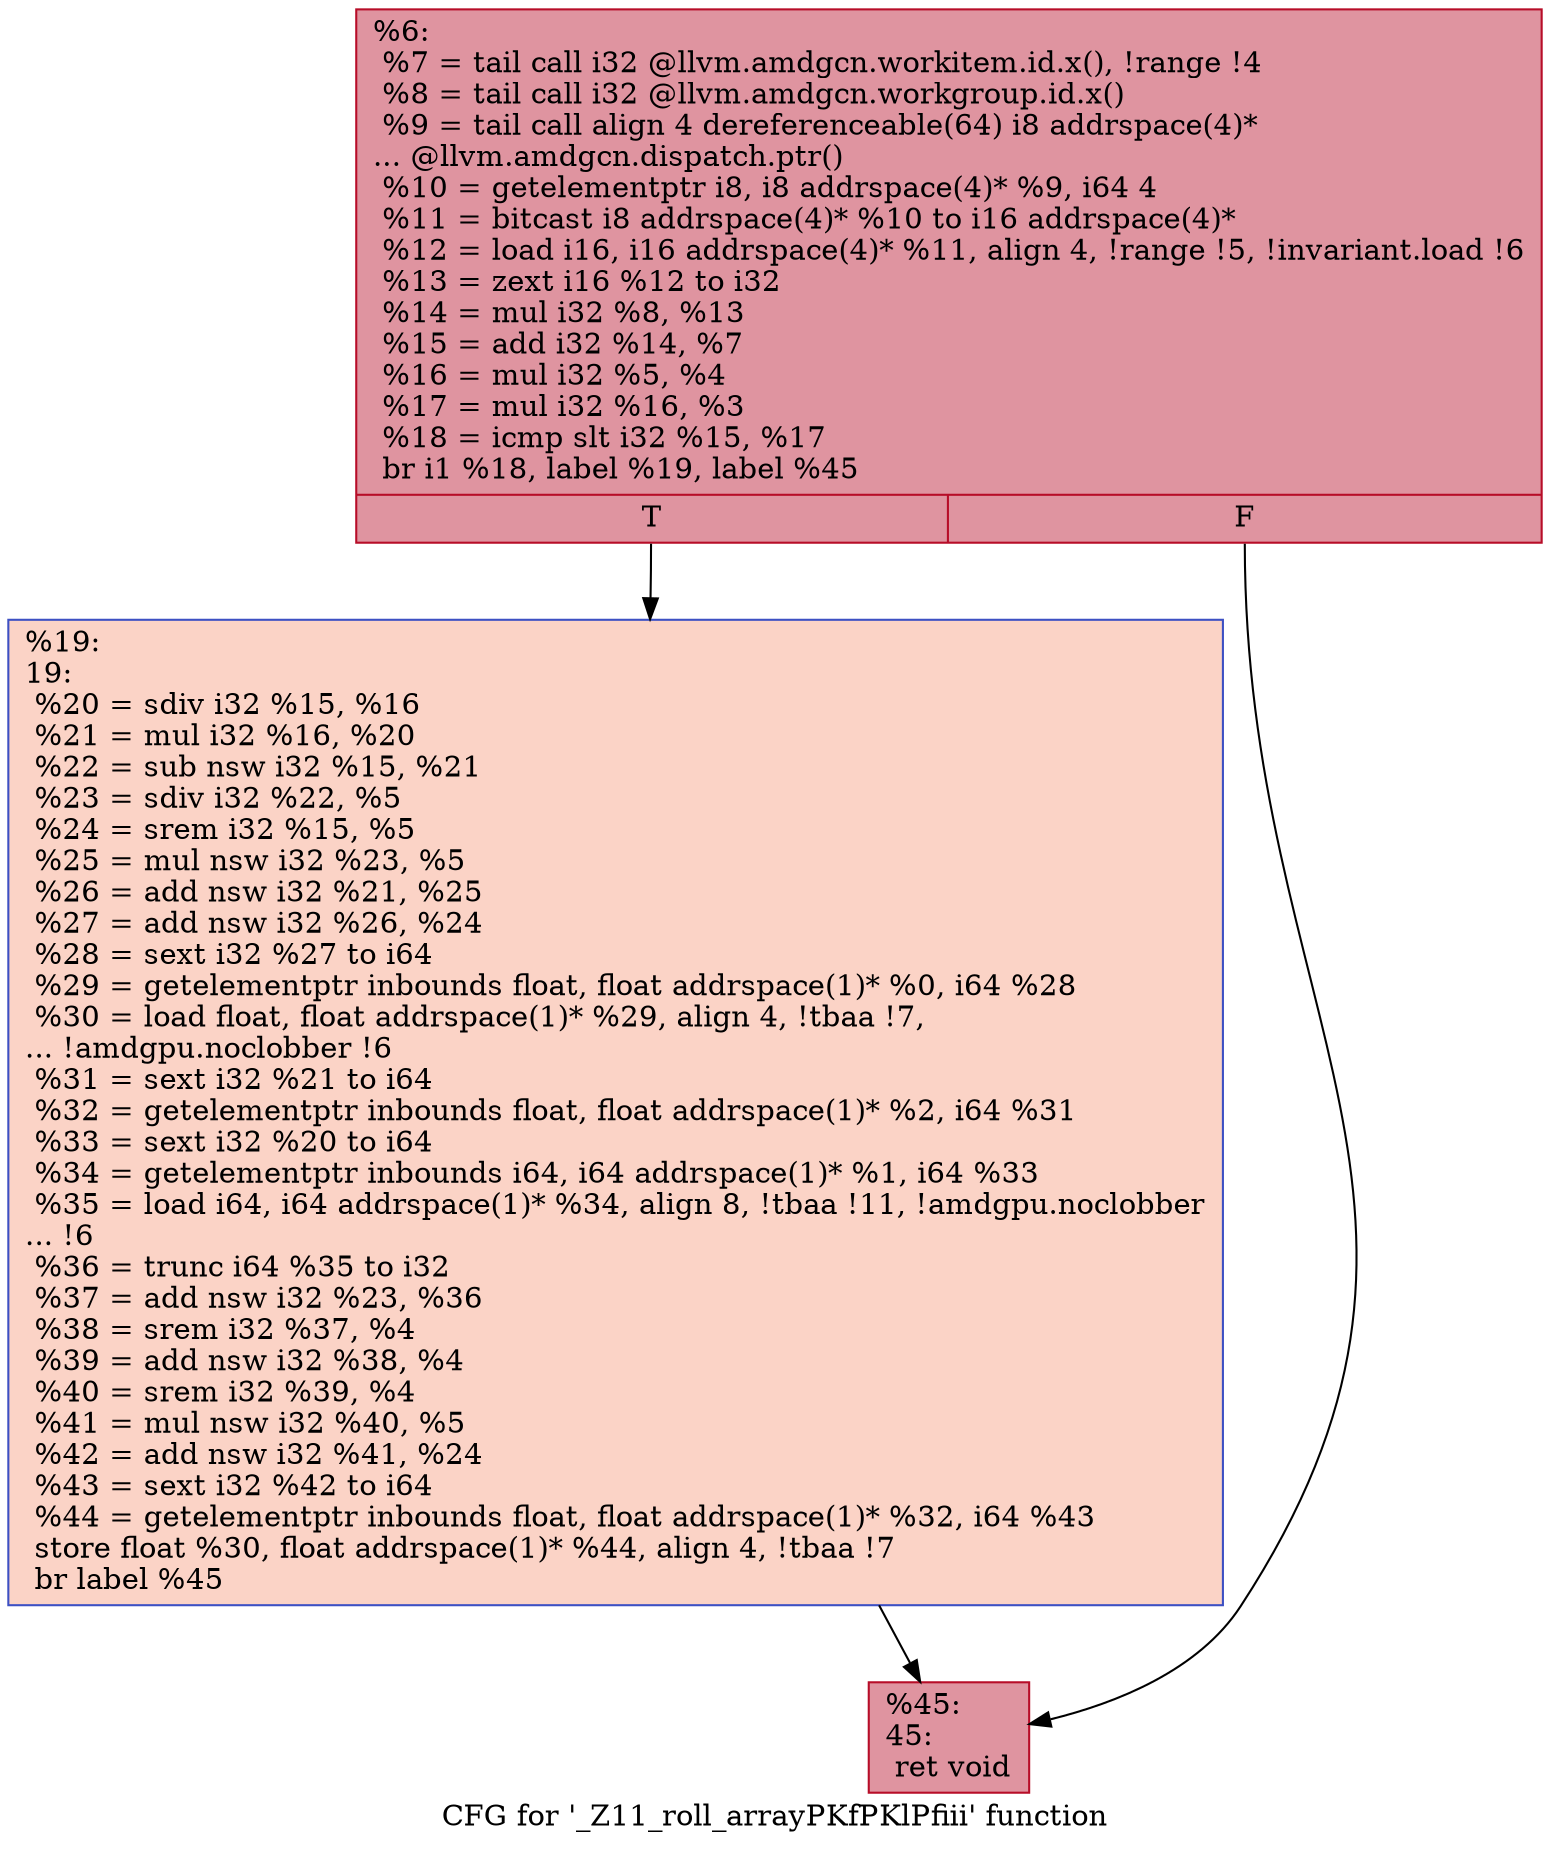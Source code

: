 digraph "CFG for '_Z11_roll_arrayPKfPKlPfiii' function" {
	label="CFG for '_Z11_roll_arrayPKfPKlPfiii' function";

	Node0x5d9a440 [shape=record,color="#b70d28ff", style=filled, fillcolor="#b70d2870",label="{%6:\l  %7 = tail call i32 @llvm.amdgcn.workitem.id.x(), !range !4\l  %8 = tail call i32 @llvm.amdgcn.workgroup.id.x()\l  %9 = tail call align 4 dereferenceable(64) i8 addrspace(4)*\l... @llvm.amdgcn.dispatch.ptr()\l  %10 = getelementptr i8, i8 addrspace(4)* %9, i64 4\l  %11 = bitcast i8 addrspace(4)* %10 to i16 addrspace(4)*\l  %12 = load i16, i16 addrspace(4)* %11, align 4, !range !5, !invariant.load !6\l  %13 = zext i16 %12 to i32\l  %14 = mul i32 %8, %13\l  %15 = add i32 %14, %7\l  %16 = mul i32 %5, %4\l  %17 = mul i32 %16, %3\l  %18 = icmp slt i32 %15, %17\l  br i1 %18, label %19, label %45\l|{<s0>T|<s1>F}}"];
	Node0x5d9a440:s0 -> Node0x5d9c490;
	Node0x5d9a440:s1 -> Node0x5d9c520;
	Node0x5d9c490 [shape=record,color="#3d50c3ff", style=filled, fillcolor="#f59c7d70",label="{%19:\l19:                                               \l  %20 = sdiv i32 %15, %16\l  %21 = mul i32 %16, %20\l  %22 = sub nsw i32 %15, %21\l  %23 = sdiv i32 %22, %5\l  %24 = srem i32 %15, %5\l  %25 = mul nsw i32 %23, %5\l  %26 = add nsw i32 %21, %25\l  %27 = add nsw i32 %26, %24\l  %28 = sext i32 %27 to i64\l  %29 = getelementptr inbounds float, float addrspace(1)* %0, i64 %28\l  %30 = load float, float addrspace(1)* %29, align 4, !tbaa !7,\l... !amdgpu.noclobber !6\l  %31 = sext i32 %21 to i64\l  %32 = getelementptr inbounds float, float addrspace(1)* %2, i64 %31\l  %33 = sext i32 %20 to i64\l  %34 = getelementptr inbounds i64, i64 addrspace(1)* %1, i64 %33\l  %35 = load i64, i64 addrspace(1)* %34, align 8, !tbaa !11, !amdgpu.noclobber\l... !6\l  %36 = trunc i64 %35 to i32\l  %37 = add nsw i32 %23, %36\l  %38 = srem i32 %37, %4\l  %39 = add nsw i32 %38, %4\l  %40 = srem i32 %39, %4\l  %41 = mul nsw i32 %40, %5\l  %42 = add nsw i32 %41, %24\l  %43 = sext i32 %42 to i64\l  %44 = getelementptr inbounds float, float addrspace(1)* %32, i64 %43\l  store float %30, float addrspace(1)* %44, align 4, !tbaa !7\l  br label %45\l}"];
	Node0x5d9c490 -> Node0x5d9c520;
	Node0x5d9c520 [shape=record,color="#b70d28ff", style=filled, fillcolor="#b70d2870",label="{%45:\l45:                                               \l  ret void\l}"];
}
